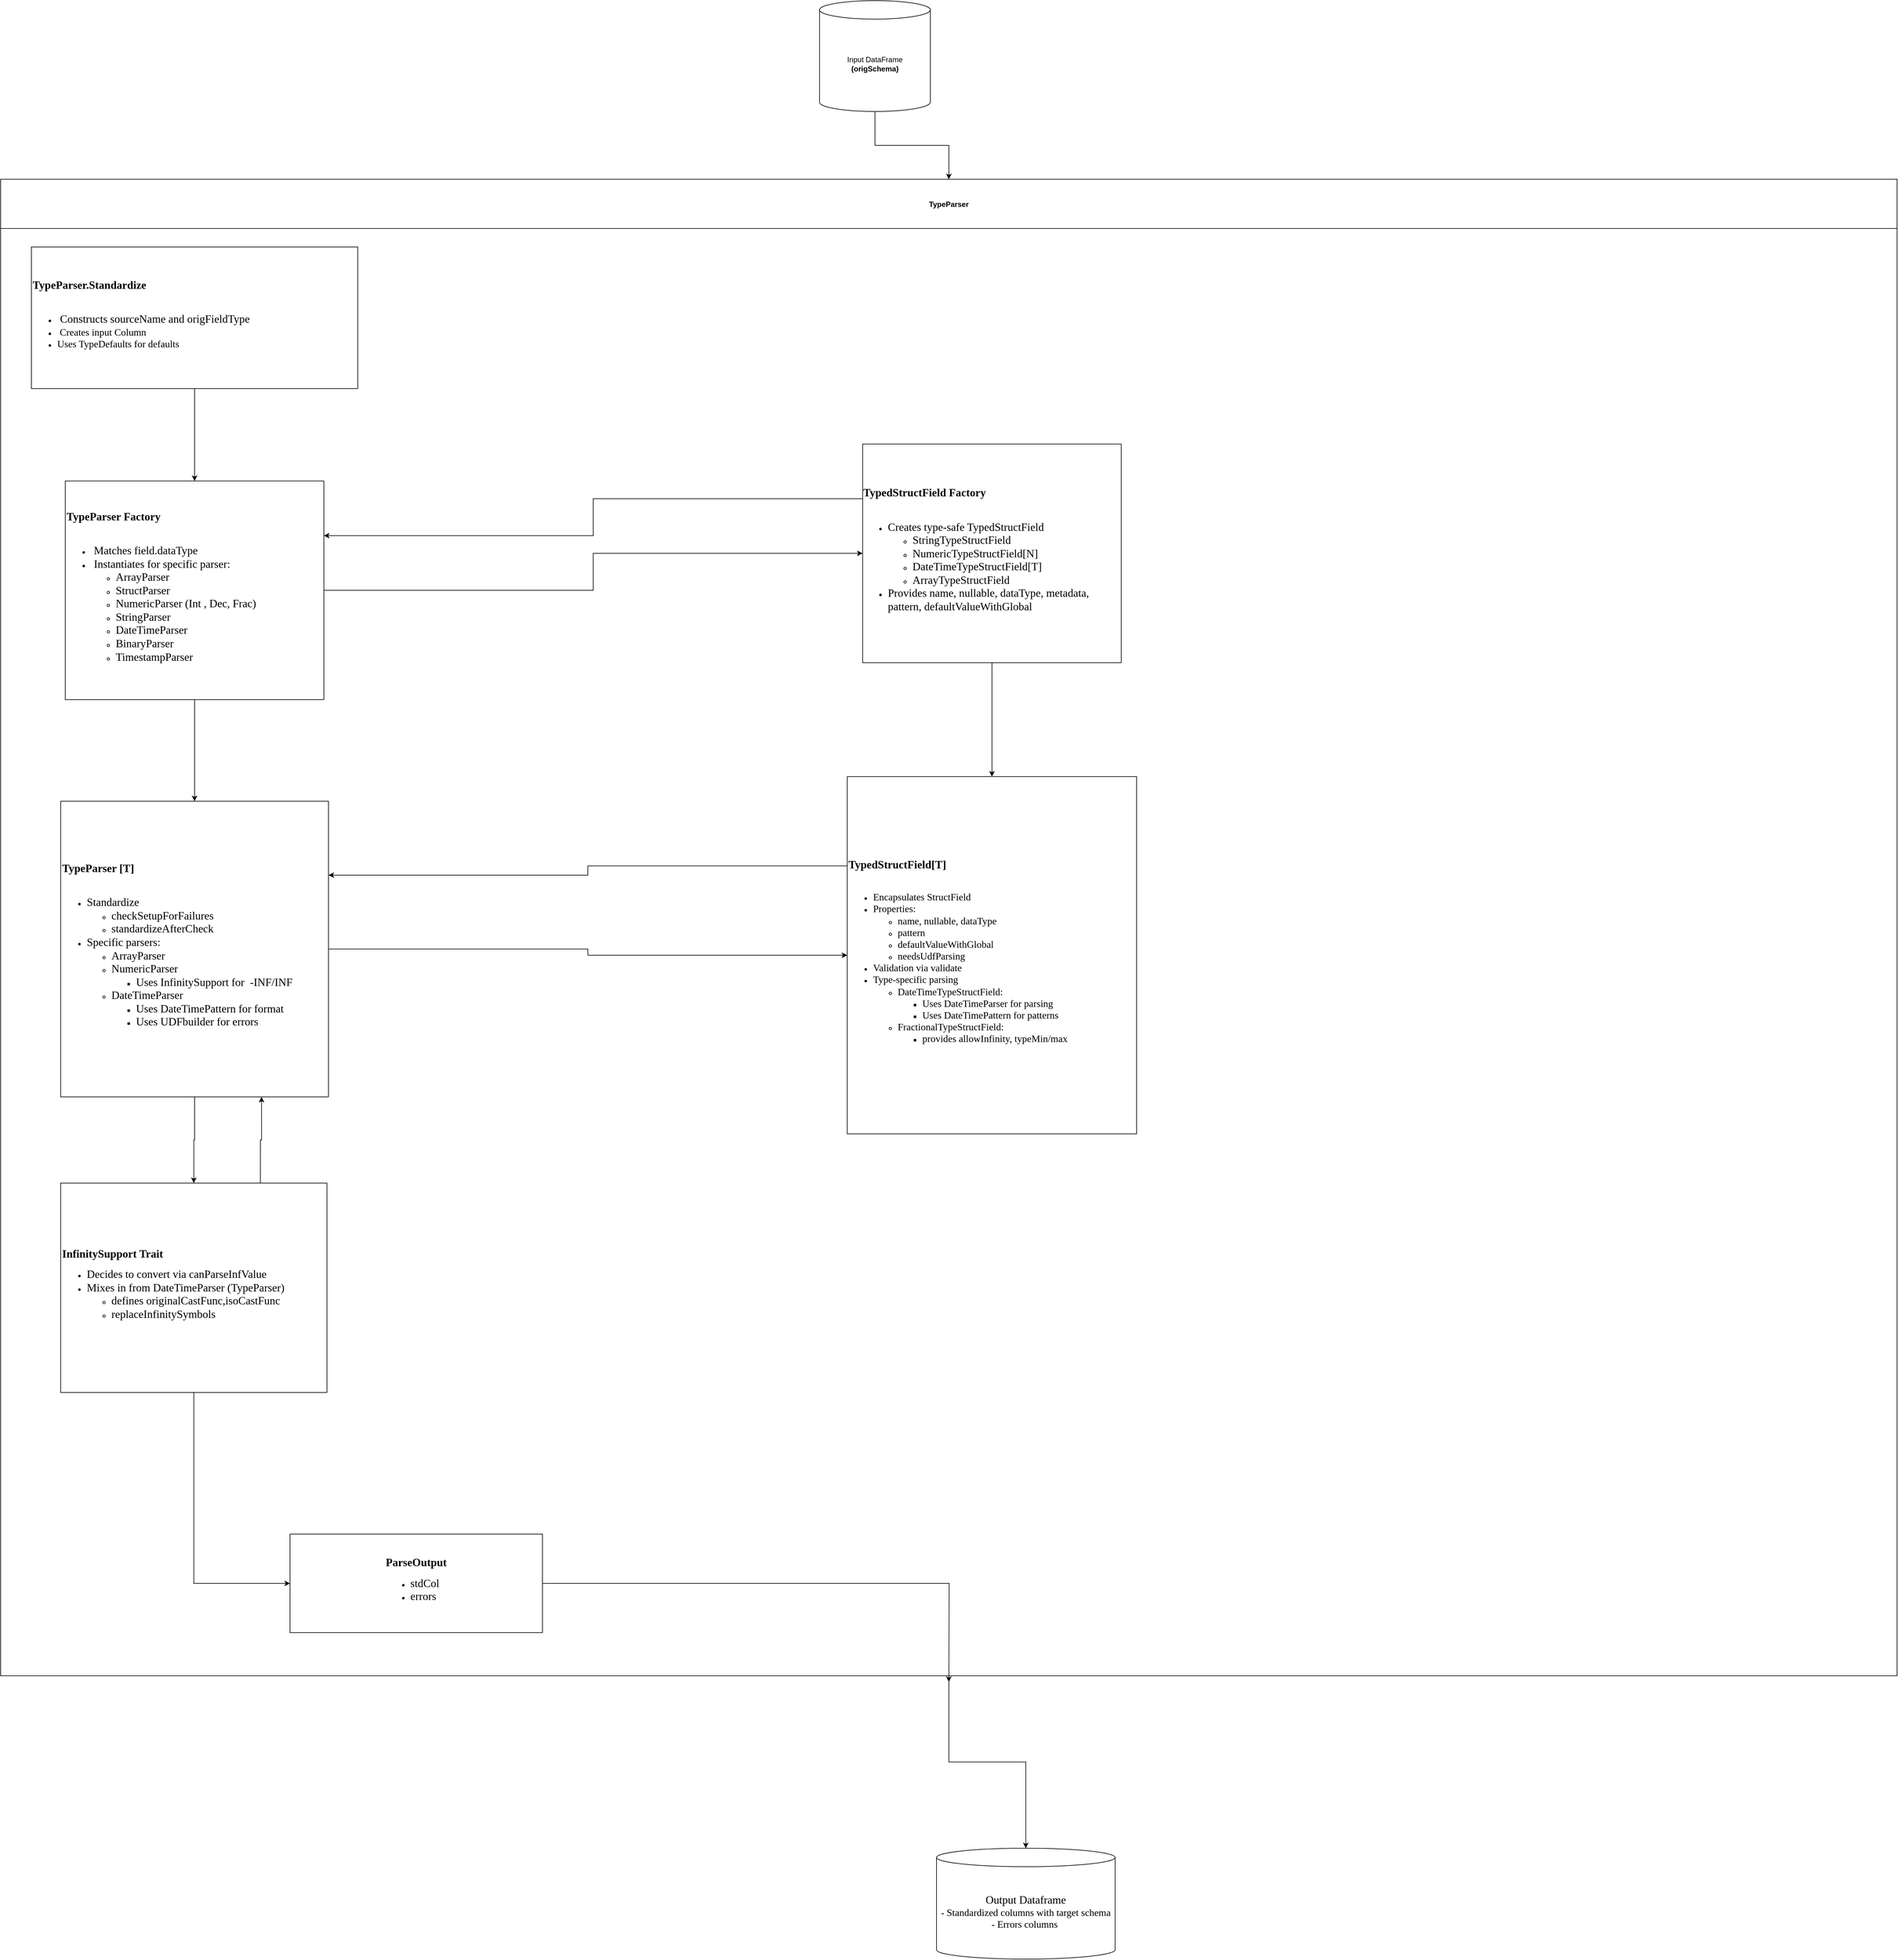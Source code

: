 <mxfile version="28.1.0" pages="2">
  <diagram name="Page-1" id="6133507b-19e7-1e82-6fc7-422aa6c4b21f">
    <mxGraphModel dx="1971" dy="3508" grid="1" gridSize="10" guides="1" tooltips="1" connect="1" arrows="1" fold="1" page="1" pageScale="1" pageWidth="1100" pageHeight="850" background="none" math="0" shadow="0">
      <root>
        <mxCell id="0" />
        <mxCell id="1" parent="0" />
        <mxCell id="WYGD5b2Uk_TGd4W03XPv-43" style="edgeStyle=orthogonalEdgeStyle;rounded=0;orthogonalLoop=1;jettySize=auto;html=1;entryX=0.5;entryY=0;entryDx=0;entryDy=0;" edge="1" parent="1" source="WYGD5b2Uk_TGd4W03XPv-1" target="WYGD5b2Uk_TGd4W03XPv-29">
          <mxGeometry relative="1" as="geometry" />
        </mxCell>
        <mxCell id="WYGD5b2Uk_TGd4W03XPv-1" value="Input DataFrame&lt;div&gt;&lt;b&gt;(origSchema)&lt;/b&gt;&lt;/div&gt;" style="shape=cylinder3;whiteSpace=wrap;html=1;boundedLbl=1;backgroundOutline=1;size=15;" vertex="1" parent="1">
          <mxGeometry x="1430" y="-1780" width="180" height="180" as="geometry" />
        </mxCell>
        <mxCell id="WYGD5b2Uk_TGd4W03XPv-29" value="TypeParser" style="swimlane;startSize=80;" vertex="1" parent="1">
          <mxGeometry x="100" y="-1490" width="3080" height="2430" as="geometry" />
        </mxCell>
        <mxCell id="WYGD5b2Uk_TGd4W03XPv-34" style="edgeStyle=orthogonalEdgeStyle;rounded=0;orthogonalLoop=1;jettySize=auto;html=1;" edge="1" parent="WYGD5b2Uk_TGd4W03XPv-29" source="WYGD5b2Uk_TGd4W03XPv-30" target="WYGD5b2Uk_TGd4W03XPv-33">
          <mxGeometry relative="1" as="geometry" />
        </mxCell>
        <mxCell id="WYGD5b2Uk_TGd4W03XPv-30" value="&lt;div style=&quot;&quot;&gt;&lt;b style=&quot;background-color: transparent; color: light-dark(rgb(0, 0, 0), rgb(255, 255, 255));&quot;&gt;&lt;font face=&quot;Times New Roman&quot; style=&quot;&quot;&gt;&lt;span style=&quot;font-size: 18px;&quot;&gt;TypeParser.&lt;/span&gt;&lt;font style=&quot;font-size: 18px;&quot;&gt;Standardize&lt;/font&gt;&lt;/font&gt;&lt;/b&gt;&lt;/div&gt;&lt;div&gt;&lt;span style=&quot;background-color: transparent; color: light-dark(rgb(0, 0, 0), rgb(255, 255, 255));&quot;&gt;&lt;font style=&quot;font-size: 18px;&quot; face=&quot;Times New Roman&quot;&gt;&lt;br&gt;&lt;/font&gt;&lt;/span&gt;&lt;/div&gt;&lt;div&gt;&lt;ul&gt;&lt;li&gt;&lt;span style=&quot;background-color: transparent; color: light-dark(rgb(0, 0, 0), rgb(255, 255, 255));&quot;&gt;&lt;font style=&quot;font-size: 18px;&quot; face=&quot;Times New Roman&quot;&gt;&amp;nbsp;Constructs sourceName and origFieldType&lt;/font&gt;&lt;/span&gt;&lt;/li&gt;&lt;li&gt;&lt;font face=&quot;Times New Roman&quot; size=&quot;3&quot; style=&quot;&quot;&gt;&amp;nbsp;Creates input Column&lt;/font&gt;&lt;/li&gt;&lt;li&gt;&lt;font face=&quot;Times New Roman&quot; size=&quot;3&quot; style=&quot;&quot;&gt;Uses TypeDefaults for defaults&lt;/font&gt;&lt;/li&gt;&lt;/ul&gt;&lt;/div&gt;" style="rounded=0;whiteSpace=wrap;html=1;align=left;" vertex="1" parent="WYGD5b2Uk_TGd4W03XPv-29">
          <mxGeometry x="50" y="110" width="530" height="230" as="geometry" />
        </mxCell>
        <mxCell id="WYGD5b2Uk_TGd4W03XPv-39" style="edgeStyle=orthogonalEdgeStyle;rounded=0;orthogonalLoop=1;jettySize=auto;html=1;entryX=0;entryY=0.5;entryDx=0;entryDy=0;" edge="1" parent="WYGD5b2Uk_TGd4W03XPv-29" source="WYGD5b2Uk_TGd4W03XPv-33" target="WYGD5b2Uk_TGd4W03XPv-35">
          <mxGeometry relative="1" as="geometry" />
        </mxCell>
        <mxCell id="WYGD5b2Uk_TGd4W03XPv-46" style="edgeStyle=orthogonalEdgeStyle;rounded=0;orthogonalLoop=1;jettySize=auto;html=1;entryX=0.5;entryY=0;entryDx=0;entryDy=0;" edge="1" parent="WYGD5b2Uk_TGd4W03XPv-29" source="WYGD5b2Uk_TGd4W03XPv-33" target="WYGD5b2Uk_TGd4W03XPv-42">
          <mxGeometry relative="1" as="geometry" />
        </mxCell>
        <mxCell id="WYGD5b2Uk_TGd4W03XPv-33" value="&lt;div style=&quot;&quot;&gt;&lt;b style=&quot;font-size: 18px; font-family: &amp;quot;Times New Roman&amp;quot;; background-color: transparent; color: light-dark(rgb(0, 0, 0), rgb(255, 255, 255));&quot;&gt;TypeParser Factory&amp;nbsp;&lt;/b&gt;&lt;/div&gt;&lt;div&gt;&lt;span style=&quot;font-size: 18px; font-family: &amp;quot;Times New Roman&amp;quot;; background-color: transparent; color: light-dark(rgb(0, 0, 0), rgb(255, 255, 255));&quot;&gt;&lt;br&gt;&lt;/span&gt;&lt;/div&gt;&lt;div&gt;&lt;ul&gt;&lt;li style=&quot;&quot;&gt;&lt;span style=&quot;font-size: 18px; font-family: &amp;quot;Times New Roman&amp;quot;; background-color: transparent; color: light-dark(rgb(0, 0, 0), rgb(255, 255, 255));&quot;&gt;&amp;nbsp;Matches field.dataType&lt;/span&gt;&lt;/li&gt;&lt;li style=&quot;&quot;&gt;&lt;font style=&quot;font-size: 18px;&quot; face=&quot;Times New Roman&quot;&gt;&amp;nbsp;Instantiates for specific parser:&lt;/font&gt;&lt;/li&gt;&lt;ul&gt;&lt;li style=&quot;&quot;&gt;&lt;font style=&quot;font-size: 18px;&quot; face=&quot;Times New Roman&quot;&gt;ArrayParser&lt;/font&gt;&lt;/li&gt;&lt;li style=&quot;&quot;&gt;&lt;font style=&quot;font-size: 18px;&quot; face=&quot;Times New Roman&quot;&gt;StructParser&lt;/font&gt;&lt;/li&gt;&lt;li style=&quot;&quot;&gt;&lt;font style=&quot;font-size: 18px;&quot; face=&quot;Times New Roman&quot;&gt;NumericParser (Int , Dec, Frac)&lt;/font&gt;&lt;/li&gt;&lt;li style=&quot;&quot;&gt;&lt;font style=&quot;font-size: 18px;&quot; face=&quot;Times New Roman&quot;&gt;StringParser&lt;/font&gt;&lt;/li&gt;&lt;li style=&quot;&quot;&gt;&lt;font style=&quot;font-size: 18px;&quot; face=&quot;Times New Roman&quot;&gt;DateTimeParser&lt;/font&gt;&lt;/li&gt;&lt;li style=&quot;&quot;&gt;&lt;font style=&quot;font-size: 18px;&quot; face=&quot;Times New Roman&quot;&gt;BinaryParser&lt;/font&gt;&lt;/li&gt;&lt;li style=&quot;&quot;&gt;&lt;font style=&quot;font-size: 18px;&quot; face=&quot;Times New Roman&quot;&gt;TimestampParser&lt;/font&gt;&lt;/li&gt;&lt;/ul&gt;&lt;/ul&gt;&lt;/div&gt;" style="rounded=0;whiteSpace=wrap;html=1;align=left;" vertex="1" parent="WYGD5b2Uk_TGd4W03XPv-29">
          <mxGeometry x="105" y="490" width="420" height="355" as="geometry" />
        </mxCell>
        <mxCell id="WYGD5b2Uk_TGd4W03XPv-40" style="edgeStyle=orthogonalEdgeStyle;rounded=0;orthogonalLoop=1;jettySize=auto;html=1;exitX=0;exitY=0.25;exitDx=0;exitDy=0;entryX=1;entryY=0.25;entryDx=0;entryDy=0;" edge="1" parent="WYGD5b2Uk_TGd4W03XPv-29" source="WYGD5b2Uk_TGd4W03XPv-35" target="WYGD5b2Uk_TGd4W03XPv-33">
          <mxGeometry relative="1" as="geometry" />
        </mxCell>
        <mxCell id="WYGD5b2Uk_TGd4W03XPv-44" style="edgeStyle=orthogonalEdgeStyle;rounded=0;orthogonalLoop=1;jettySize=auto;html=1;entryX=0.5;entryY=0;entryDx=0;entryDy=0;" edge="1" parent="WYGD5b2Uk_TGd4W03XPv-29" source="WYGD5b2Uk_TGd4W03XPv-35" target="WYGD5b2Uk_TGd4W03XPv-41">
          <mxGeometry relative="1" as="geometry" />
        </mxCell>
        <mxCell id="WYGD5b2Uk_TGd4W03XPv-35" value="&lt;div style=&quot;text-align: left;&quot;&gt;&lt;b style=&quot;font-size: 18px; font-family: &amp;quot;Times New Roman&amp;quot;; background-color: transparent; color: light-dark(rgb(0, 0, 0), rgb(255, 255, 255));&quot;&gt;TypedStructField Factory&amp;nbsp;&lt;/b&gt;&lt;/div&gt;&lt;div&gt;&lt;span style=&quot;font-size: 18px; font-family: &amp;quot;Times New Roman&amp;quot;; background-color: transparent; color: light-dark(rgb(0, 0, 0), rgb(255, 255, 255));&quot;&gt;&lt;br&gt;&lt;/span&gt;&lt;/div&gt;&lt;div&gt;&lt;ul&gt;&lt;li style=&quot;text-align: left;&quot;&gt;&lt;span style=&quot;font-size: 18px; font-family: &amp;quot;Times New Roman&amp;quot;; background-color: transparent; color: light-dark(rgb(0, 0, 0), rgb(255, 255, 255));&quot;&gt;Creates type-safe TypedStructField&lt;/span&gt;&lt;/li&gt;&lt;ul&gt;&lt;li style=&quot;text-align: left;&quot;&gt;&lt;font style=&quot;font-size: 18px;&quot; face=&quot;Times New Roman&quot;&gt;StringTypeStructField&lt;/font&gt;&lt;/li&gt;&lt;li style=&quot;text-align: left;&quot;&gt;&lt;font style=&quot;font-size: 18px;&quot; face=&quot;Times New Roman&quot;&gt;NumericTypeStructField[N]&lt;/font&gt;&lt;/li&gt;&lt;li style=&quot;text-align: left;&quot;&gt;&lt;font style=&quot;font-size: 18px;&quot; face=&quot;Times New Roman&quot;&gt;DateTimeTypeStructField[T]&lt;/font&gt;&lt;/li&gt;&lt;li style=&quot;text-align: left;&quot;&gt;&lt;font style=&quot;font-size: 18px;&quot; face=&quot;Times New Roman&quot;&gt;ArrayTypeStructField&lt;/font&gt;&lt;/li&gt;&lt;/ul&gt;&lt;li style=&quot;text-align: left;&quot;&gt;&lt;font style=&quot;font-size: 18px;&quot; face=&quot;Times New Roman&quot;&gt;Provides name, nullable, dataType, metadata, pattern, defaultValueWithGlobal&lt;/font&gt;&lt;/li&gt;&lt;/ul&gt;&lt;/div&gt;" style="rounded=0;whiteSpace=wrap;html=1;" vertex="1" parent="WYGD5b2Uk_TGd4W03XPv-29">
          <mxGeometry x="1400" y="430" width="420" height="355" as="geometry" />
        </mxCell>
        <mxCell id="WYGD5b2Uk_TGd4W03XPv-49" style="edgeStyle=orthogonalEdgeStyle;rounded=0;orthogonalLoop=1;jettySize=auto;html=1;exitX=0;exitY=0.25;exitDx=0;exitDy=0;entryX=1;entryY=0.25;entryDx=0;entryDy=0;" edge="1" parent="WYGD5b2Uk_TGd4W03XPv-29" source="WYGD5b2Uk_TGd4W03XPv-41" target="WYGD5b2Uk_TGd4W03XPv-42">
          <mxGeometry relative="1" as="geometry" />
        </mxCell>
        <mxCell id="WYGD5b2Uk_TGd4W03XPv-41" value="&lt;div style=&quot;&quot;&gt;&lt;b style=&quot;background-color: transparent; color: light-dark(rgb(0, 0, 0), rgb(255, 255, 255));&quot;&gt;&lt;font face=&quot;Times New Roman&quot; style=&quot;font-size: 18px;&quot;&gt;TypedStructField[T]&lt;/font&gt;&lt;/b&gt;&lt;/div&gt;&lt;div&gt;&lt;span style=&quot;background-color: transparent; color: light-dark(rgb(0, 0, 0), rgb(255, 255, 255));&quot;&gt;&lt;font size=&quot;3&quot; style=&quot;&quot; face=&quot;Times New Roman&quot;&gt;&lt;br&gt;&lt;/font&gt;&lt;/span&gt;&lt;/div&gt;&lt;div&gt;&lt;ul&gt;&lt;li style=&quot;&quot;&gt;&lt;span style=&quot;background-color: transparent; color: light-dark(rgb(0, 0, 0), rgb(255, 255, 255));&quot;&gt;&lt;font face=&quot;Times New Roman&quot; size=&quot;3&quot;&gt;Encapsulates StructField&lt;/font&gt;&lt;/span&gt;&lt;/li&gt;&lt;li style=&quot;&quot;&gt;&lt;span style=&quot;background-color: transparent; color: light-dark(rgb(0, 0, 0), rgb(255, 255, 255));&quot;&gt;&lt;font face=&quot;Times New Roman&quot; size=&quot;3&quot;&gt;Properties:&lt;/font&gt;&lt;/span&gt;&lt;/li&gt;&lt;ul&gt;&lt;li&gt;&lt;font face=&quot;Times New Roman&quot; size=&quot;3&quot; style=&quot;&quot;&gt;name, nullable, dataType&lt;/font&gt;&lt;/li&gt;&lt;li&gt;&lt;font face=&quot;Times New Roman&quot; size=&quot;3&quot; style=&quot;&quot;&gt;pattern&lt;/font&gt;&lt;/li&gt;&lt;li&gt;&lt;font face=&quot;Times New Roman&quot; size=&quot;3&quot;&gt;defaultValueWithGlobal&lt;/font&gt;&lt;/li&gt;&lt;li&gt;&lt;font face=&quot;Times New Roman&quot; size=&quot;3&quot; style=&quot;&quot;&gt;needsUdfParsing&lt;/font&gt;&lt;/li&gt;&lt;/ul&gt;&lt;li&gt;&lt;font face=&quot;Times New Roman&quot; size=&quot;3&quot; style=&quot;&quot;&gt;Validation via validate&amp;nbsp;&lt;/font&gt;&lt;/li&gt;&lt;li&gt;&lt;font face=&quot;Times New Roman&quot; size=&quot;3&quot; style=&quot;&quot;&gt;Type-specific parsing&lt;/font&gt;&lt;/li&gt;&lt;ul&gt;&lt;li&gt;&lt;font face=&quot;Times New Roman&quot; size=&quot;3&quot; style=&quot;&quot;&gt;DateTimeTypeStructField:&lt;/font&gt;&lt;/li&gt;&lt;ul&gt;&lt;li&gt;&lt;font face=&quot;Times New Roman&quot; size=&quot;3&quot; style=&quot;&quot;&gt;Uses DateTimeParser for parsing&lt;/font&gt;&lt;/li&gt;&lt;li&gt;&lt;font face=&quot;Times New Roman&quot; size=&quot;3&quot; style=&quot;&quot;&gt;Uses DateTimePattern for patterns&lt;/font&gt;&lt;/li&gt;&lt;/ul&gt;&lt;li&gt;&lt;font face=&quot;Times New Roman&quot; size=&quot;3&quot; style=&quot;&quot;&gt;FractionalTypeStructField:&lt;/font&gt;&lt;/li&gt;&lt;ul&gt;&lt;li&gt;&lt;font face=&quot;Times New Roman&quot; size=&quot;3&quot;&gt;provides allowInfinity, typeMin/max&lt;/font&gt;&lt;/li&gt;&lt;/ul&gt;&lt;/ul&gt;&lt;/ul&gt;&lt;/div&gt;" style="rounded=0;whiteSpace=wrap;html=1;align=left;" vertex="1" parent="WYGD5b2Uk_TGd4W03XPv-29">
          <mxGeometry x="1375" y="970" width="470" height="580" as="geometry" />
        </mxCell>
        <mxCell id="WYGD5b2Uk_TGd4W03XPv-48" style="edgeStyle=orthogonalEdgeStyle;rounded=0;orthogonalLoop=1;jettySize=auto;html=1;entryX=0;entryY=0.5;entryDx=0;entryDy=0;" edge="1" parent="WYGD5b2Uk_TGd4W03XPv-29" source="WYGD5b2Uk_TGd4W03XPv-42" target="WYGD5b2Uk_TGd4W03XPv-41">
          <mxGeometry relative="1" as="geometry" />
        </mxCell>
        <mxCell id="WYGD5b2Uk_TGd4W03XPv-55" style="edgeStyle=orthogonalEdgeStyle;rounded=0;orthogonalLoop=1;jettySize=auto;html=1;entryX=0.5;entryY=0;entryDx=0;entryDy=0;" edge="1" parent="WYGD5b2Uk_TGd4W03XPv-29" source="WYGD5b2Uk_TGd4W03XPv-42" target="WYGD5b2Uk_TGd4W03XPv-54">
          <mxGeometry relative="1" as="geometry" />
        </mxCell>
        <mxCell id="WYGD5b2Uk_TGd4W03XPv-42" value="&lt;div style=&quot;&quot;&gt;&lt;b style=&quot;font-size: 18px; font-family: &amp;quot;Times New Roman&amp;quot;; background-color: transparent; color: light-dark(rgb(0, 0, 0), rgb(255, 255, 255));&quot;&gt;TypeParser [T]&lt;/b&gt;&lt;/div&gt;&lt;div&gt;&lt;span style=&quot;font-size: 18px; font-family: &amp;quot;Times New Roman&amp;quot;; background-color: transparent; color: light-dark(rgb(0, 0, 0), rgb(255, 255, 255));&quot;&gt;&lt;br&gt;&lt;/span&gt;&lt;/div&gt;&lt;div&gt;&lt;ul&gt;&lt;li style=&quot;&quot;&gt;&lt;span style=&quot;font-size: 18px; font-family: &amp;quot;Times New Roman&amp;quot;; background-color: transparent; color: light-dark(rgb(0, 0, 0), rgb(255, 255, 255));&quot;&gt;Standardize&lt;/span&gt;&lt;/li&gt;&lt;ul&gt;&lt;li style=&quot;&quot;&gt;&lt;font face=&quot;Times New Roman&quot;&gt;&lt;span style=&quot;font-size: 18px;&quot;&gt;checkSetupForFailures&lt;/span&gt;&lt;/font&gt;&lt;/li&gt;&lt;li style=&quot;&quot;&gt;&lt;font style=&quot;font-size: 18px;&quot; face=&quot;Times New Roman&quot;&gt;standardizeAfterCheck&lt;/font&gt;&lt;/li&gt;&lt;/ul&gt;&lt;li style=&quot;&quot;&gt;&lt;font face=&quot;Times New Roman&quot;&gt;&lt;span style=&quot;font-size: 18px;&quot;&gt;Specific parsers:&lt;/span&gt;&lt;/font&gt;&lt;/li&gt;&lt;ul&gt;&lt;li style=&quot;&quot;&gt;&lt;span style=&quot;font-size: 18px; font-family: &amp;quot;Times New Roman&amp;quot;; background-color: transparent; color: light-dark(rgb(0, 0, 0), rgb(255, 255, 255));&quot;&gt;ArrayParser&lt;/span&gt;&lt;/li&gt;&lt;li style=&quot;&quot;&gt;&lt;span style=&quot;font-size: 18px; font-family: &amp;quot;Times New Roman&amp;quot;; background-color: transparent; color: light-dark(rgb(0, 0, 0), rgb(255, 255, 255));&quot;&gt;NumericParser&lt;/span&gt;&lt;/li&gt;&lt;ul&gt;&lt;li style=&quot;&quot;&gt;&lt;span style=&quot;font-size: 18px; font-family: &amp;quot;Times New Roman&amp;quot;; background-color: transparent; color: light-dark(rgb(0, 0, 0), rgb(255, 255, 255));&quot;&gt;Uses InfinitySupport for&amp;nbsp; -INF/INF&lt;/span&gt;&lt;/li&gt;&lt;/ul&gt;&lt;li style=&quot;&quot;&gt;&lt;span style=&quot;font-size: 18px; font-family: &amp;quot;Times New Roman&amp;quot;; background-color: transparent; color: light-dark(rgb(0, 0, 0), rgb(255, 255, 255));&quot;&gt;DateTimeParser&lt;/span&gt;&lt;/li&gt;&lt;ul&gt;&lt;li style=&quot;&quot;&gt;&lt;span style=&quot;font-size: 18px; font-family: &amp;quot;Times New Roman&amp;quot;; background-color: transparent; color: light-dark(rgb(0, 0, 0), rgb(255, 255, 255));&quot;&gt;Uses DateTimePattern for format&lt;/span&gt;&lt;/li&gt;&lt;li style=&quot;&quot;&gt;&lt;span style=&quot;font-size: 18px; font-family: &amp;quot;Times New Roman&amp;quot;; background-color: transparent; color: light-dark(rgb(0, 0, 0), rgb(255, 255, 255));&quot;&gt;Uses UDFbuilder for errors&lt;/span&gt;&lt;/li&gt;&lt;/ul&gt;&lt;/ul&gt;&lt;/ul&gt;&lt;/div&gt;" style="rounded=0;whiteSpace=wrap;html=1;align=left;" vertex="1" parent="WYGD5b2Uk_TGd4W03XPv-29">
          <mxGeometry x="97.5" y="1010" width="435" height="480" as="geometry" />
        </mxCell>
        <mxCell id="WYGD5b2Uk_TGd4W03XPv-58" style="edgeStyle=orthogonalEdgeStyle;rounded=0;orthogonalLoop=1;jettySize=auto;html=1;" edge="1" parent="WYGD5b2Uk_TGd4W03XPv-29" source="WYGD5b2Uk_TGd4W03XPv-50">
          <mxGeometry relative="1" as="geometry">
            <mxPoint x="1540" y="2440" as="targetPoint" />
          </mxGeometry>
        </mxCell>
        <mxCell id="WYGD5b2Uk_TGd4W03XPv-50" value="&lt;div style=&quot;text-align: left;&quot;&gt;&lt;b style=&quot;font-size: 18px; font-family: &amp;quot;Times New Roman&amp;quot;; background-color: transparent; color: light-dark(rgb(0, 0, 0), rgb(255, 255, 255));&quot;&gt;ParseOutput&lt;/b&gt;&lt;/div&gt;&lt;div&gt;&lt;ul&gt;&lt;li style=&quot;text-align: left;&quot;&gt;&lt;span style=&quot;font-size: 18px; font-family: &amp;quot;Times New Roman&amp;quot;; background-color: transparent; color: light-dark(rgb(0, 0, 0), rgb(255, 255, 255));&quot;&gt;stdCol&lt;/span&gt;&lt;/li&gt;&lt;li style=&quot;text-align: left;&quot;&gt;&lt;span style=&quot;font-size: 18px; font-family: &amp;quot;Times New Roman&amp;quot;; background-color: transparent; color: light-dark(rgb(0, 0, 0), rgb(255, 255, 255));&quot;&gt;errors&lt;/span&gt;&lt;/li&gt;&lt;/ul&gt;&lt;/div&gt;" style="rounded=0;whiteSpace=wrap;html=1;" vertex="1" parent="WYGD5b2Uk_TGd4W03XPv-29">
          <mxGeometry x="470" y="2200" width="410" height="160" as="geometry" />
        </mxCell>
        <mxCell id="WYGD5b2Uk_TGd4W03XPv-56" style="edgeStyle=orthogonalEdgeStyle;rounded=0;orthogonalLoop=1;jettySize=auto;html=1;exitX=0.75;exitY=0;exitDx=0;exitDy=0;entryX=0.75;entryY=1;entryDx=0;entryDy=0;" edge="1" parent="WYGD5b2Uk_TGd4W03XPv-29" source="WYGD5b2Uk_TGd4W03XPv-54" target="WYGD5b2Uk_TGd4W03XPv-42">
          <mxGeometry relative="1" as="geometry" />
        </mxCell>
        <mxCell id="WYGD5b2Uk_TGd4W03XPv-57" style="edgeStyle=orthogonalEdgeStyle;rounded=0;orthogonalLoop=1;jettySize=auto;html=1;entryX=0;entryY=0.5;entryDx=0;entryDy=0;" edge="1" parent="WYGD5b2Uk_TGd4W03XPv-29" source="WYGD5b2Uk_TGd4W03XPv-54" target="WYGD5b2Uk_TGd4W03XPv-50">
          <mxGeometry relative="1" as="geometry" />
        </mxCell>
        <mxCell id="WYGD5b2Uk_TGd4W03XPv-54" value="&lt;div style=&quot;&quot;&gt;&lt;b style=&quot;font-size: 18px; font-family: &amp;quot;Times New Roman&amp;quot;; background-color: transparent; color: light-dark(rgb(0, 0, 0), rgb(255, 255, 255));&quot;&gt;InfinitySupport Trait&lt;/b&gt;&lt;/div&gt;&lt;div&gt;&lt;ul&gt;&lt;li style=&quot;&quot;&gt;&lt;font face=&quot;Times New Roman&quot;&gt;&lt;span style=&quot;font-size: 18px;&quot;&gt;Decides to convert via canParseInfValue&lt;/span&gt;&lt;/font&gt;&lt;/li&gt;&lt;li style=&quot;&quot;&gt;&lt;font style=&quot;font-size: 18px;&quot; face=&quot;Times New Roman&quot;&gt;Mixes in from DateTimeParser (TypeParser)&lt;/font&gt;&lt;/li&gt;&lt;ul&gt;&lt;li style=&quot;&quot;&gt;&lt;font style=&quot;font-size: 18px;&quot; face=&quot;Times New Roman&quot;&gt;defines originalCastFunc,isoCastFunc&lt;/font&gt;&lt;/li&gt;&lt;li style=&quot;&quot;&gt;&lt;font style=&quot;font-size: 18px;&quot; face=&quot;Times New Roman&quot;&gt;replaceInfinitySymbols&lt;/font&gt;&lt;/li&gt;&lt;/ul&gt;&lt;/ul&gt;&lt;/div&gt;" style="rounded=0;whiteSpace=wrap;html=1;align=left;" vertex="1" parent="WYGD5b2Uk_TGd4W03XPv-29">
          <mxGeometry x="97.5" y="1630" width="432.5" height="340" as="geometry" />
        </mxCell>
        <mxCell id="WYGD5b2Uk_TGd4W03XPv-52" value="&lt;font style=&quot;font-size: 18px;&quot; face=&quot;Times New Roman&quot;&gt;Output Dataframe&lt;/font&gt;&lt;div&gt;&lt;font size=&quot;3&quot; face=&quot;Times New Roman&quot;&gt;- Standardized columns with target schema&lt;/font&gt;&lt;/div&gt;&lt;div&gt;&lt;font size=&quot;3&quot; face=&quot;Times New Roman&quot;&gt;- Errors columns&amp;nbsp;&lt;/font&gt;&lt;/div&gt;" style="shape=cylinder3;whiteSpace=wrap;html=1;boundedLbl=1;backgroundOutline=1;size=15;" vertex="1" parent="1">
          <mxGeometry x="1620" y="1220" width="290" height="180" as="geometry" />
        </mxCell>
        <mxCell id="WYGD5b2Uk_TGd4W03XPv-53" style="edgeStyle=orthogonalEdgeStyle;rounded=0;orthogonalLoop=1;jettySize=auto;html=1;entryX=0.5;entryY=0;entryDx=0;entryDy=0;entryPerimeter=0;" edge="1" parent="1" source="WYGD5b2Uk_TGd4W03XPv-29" target="WYGD5b2Uk_TGd4W03XPv-52">
          <mxGeometry relative="1" as="geometry" />
        </mxCell>
      </root>
    </mxGraphModel>
  </diagram>
  <diagram id="LREEzGDWNSvEOjcS-pur" name="Page-2">
    <mxGraphModel dx="1290" dy="618" grid="1" gridSize="10" guides="1" tooltips="1" connect="1" arrows="1" fold="1" page="1" pageScale="1" pageWidth="850" pageHeight="1100" math="0" shadow="0">
      <root>
        <mxCell id="0" />
        <mxCell id="1" parent="0" />
      </root>
    </mxGraphModel>
  </diagram>
</mxfile>
